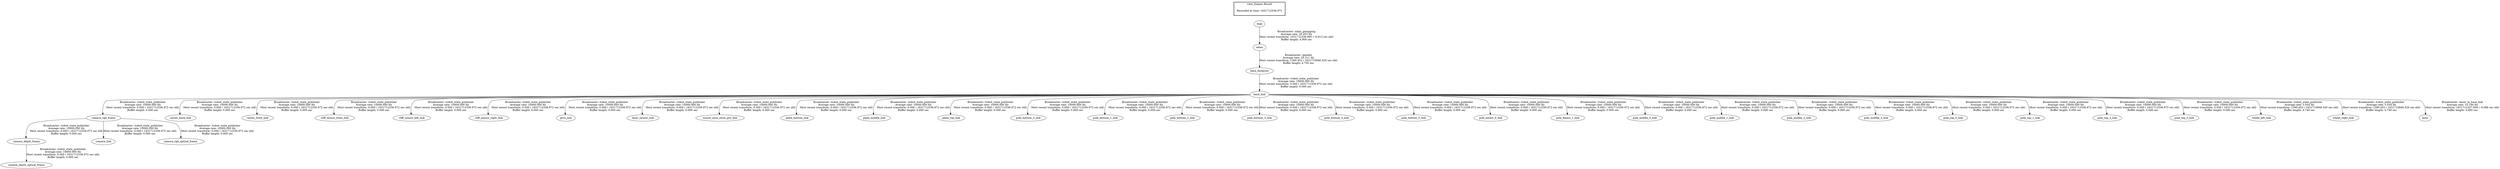 digraph G {
"base_footprint" -> "base_link"[label="Broadcaster: /robot_state_publisher\nAverage rate: 10000.000 Hz\nMost recent transform: 0.000 ( 1631712336.972 sec old)\nBuffer length: 0.000 sec\n"];
"odom" -> "base_footprint"[label="Broadcaster: /gazebo\nAverage rate: 20.211 Hz\nMost recent transform: 1390.452 ( 1631710946.520 sec old)\nBuffer length: 4.750 sec\n"];
"camera_rgb_frame" -> "camera_depth_frame"[label="Broadcaster: /robot_state_publisher\nAverage rate: 10000.000 Hz\nMost recent transform: 0.000 ( 1631712336.972 sec old)\nBuffer length: 0.000 sec\n"];
"base_link" -> "camera_rgb_frame"[label="Broadcaster: /robot_state_publisher\nAverage rate: 10000.000 Hz\nMost recent transform: 0.000 ( 1631712336.972 sec old)\nBuffer length: 0.000 sec\n"];
"camera_depth_frame" -> "camera_depth_optical_frame"[label="Broadcaster: /robot_state_publisher\nAverage rate: 10000.000 Hz\nMost recent transform: 0.000 ( 1631712336.972 sec old)\nBuffer length: 0.000 sec\n"];
"camera_rgb_frame" -> "camera_link"[label="Broadcaster: /robot_state_publisher\nAverage rate: 10000.000 Hz\nMost recent transform: 0.000 ( 1631712336.972 sec old)\nBuffer length: 0.000 sec\n"];
"camera_rgb_frame" -> "camera_rgb_optical_frame"[label="Broadcaster: /robot_state_publisher\nAverage rate: 10000.000 Hz\nMost recent transform: 0.000 ( 1631712336.972 sec old)\nBuffer length: 0.000 sec\n"];
"base_link" -> "caster_back_link"[label="Broadcaster: /robot_state_publisher\nAverage rate: 10000.000 Hz\nMost recent transform: 0.000 ( 1631712336.972 sec old)\nBuffer length: 0.000 sec\n"];
"base_link" -> "caster_front_link"[label="Broadcaster: /robot_state_publisher\nAverage rate: 10000.000 Hz\nMost recent transform: 0.000 ( 1631712336.972 sec old)\nBuffer length: 0.000 sec\n"];
"base_link" -> "cliff_sensor_front_link"[label="Broadcaster: /robot_state_publisher\nAverage rate: 10000.000 Hz\nMost recent transform: 0.000 ( 1631712336.972 sec old)\nBuffer length: 0.000 sec\n"];
"base_link" -> "cliff_sensor_left_link"[label="Broadcaster: /robot_state_publisher\nAverage rate: 10000.000 Hz\nMost recent transform: 0.000 ( 1631712336.972 sec old)\nBuffer length: 0.000 sec\n"];
"base_link" -> "cliff_sensor_right_link"[label="Broadcaster: /robot_state_publisher\nAverage rate: 10000.000 Hz\nMost recent transform: 0.000 ( 1631712336.972 sec old)\nBuffer length: 0.000 sec\n"];
"base_link" -> "gyro_link"[label="Broadcaster: /robot_state_publisher\nAverage rate: 10000.000 Hz\nMost recent transform: 0.000 ( 1631712336.972 sec old)\nBuffer length: 0.000 sec\n"];
"base_link" -> "laser_sensor_link"[label="Broadcaster: /robot_state_publisher\nAverage rate: 10000.000 Hz\nMost recent transform: 0.000 ( 1631712336.972 sec old)\nBuffer length: 0.000 sec\n"];
"base_link" -> "mount_asus_xtion_pro_link"[label="Broadcaster: /robot_state_publisher\nAverage rate: 10000.000 Hz\nMost recent transform: 0.000 ( 1631712336.972 sec old)\nBuffer length: 0.000 sec\n"];
"base_link" -> "plate_bottom_link"[label="Broadcaster: /robot_state_publisher\nAverage rate: 10000.000 Hz\nMost recent transform: 0.000 ( 1631712336.972 sec old)\nBuffer length: 0.000 sec\n"];
"base_link" -> "plate_middle_link"[label="Broadcaster: /robot_state_publisher\nAverage rate: 10000.000 Hz\nMost recent transform: 0.000 ( 1631712336.972 sec old)\nBuffer length: 0.000 sec\n"];
"base_link" -> "plate_top_link"[label="Broadcaster: /robot_state_publisher\nAverage rate: 10000.000 Hz\nMost recent transform: 0.000 ( 1631712336.972 sec old)\nBuffer length: 0.000 sec\n"];
"base_link" -> "pole_bottom_0_link"[label="Broadcaster: /robot_state_publisher\nAverage rate: 10000.000 Hz\nMost recent transform: 0.000 ( 1631712336.972 sec old)\nBuffer length: 0.000 sec\n"];
"base_link" -> "pole_bottom_1_link"[label="Broadcaster: /robot_state_publisher\nAverage rate: 10000.000 Hz\nMost recent transform: 0.000 ( 1631712336.972 sec old)\nBuffer length: 0.000 sec\n"];
"base_link" -> "pole_bottom_2_link"[label="Broadcaster: /robot_state_publisher\nAverage rate: 10000.000 Hz\nMost recent transform: 0.000 ( 1631712336.972 sec old)\nBuffer length: 0.000 sec\n"];
"base_link" -> "pole_bottom_3_link"[label="Broadcaster: /robot_state_publisher\nAverage rate: 10000.000 Hz\nMost recent transform: 0.000 ( 1631712336.972 sec old)\nBuffer length: 0.000 sec\n"];
"base_link" -> "pole_bottom_4_link"[label="Broadcaster: /robot_state_publisher\nAverage rate: 10000.000 Hz\nMost recent transform: 0.000 ( 1631712336.972 sec old)\nBuffer length: 0.000 sec\n"];
"base_link" -> "pole_bottom_5_link"[label="Broadcaster: /robot_state_publisher\nAverage rate: 10000.000 Hz\nMost recent transform: 0.000 ( 1631712336.972 sec old)\nBuffer length: 0.000 sec\n"];
"base_link" -> "pole_kinect_0_link"[label="Broadcaster: /robot_state_publisher\nAverage rate: 10000.000 Hz\nMost recent transform: 0.000 ( 1631712336.972 sec old)\nBuffer length: 0.000 sec\n"];
"base_link" -> "pole_kinect_1_link"[label="Broadcaster: /robot_state_publisher\nAverage rate: 10000.000 Hz\nMost recent transform: 0.000 ( 1631712336.972 sec old)\nBuffer length: 0.000 sec\n"];
"base_link" -> "pole_middle_0_link"[label="Broadcaster: /robot_state_publisher\nAverage rate: 10000.000 Hz\nMost recent transform: 0.000 ( 1631712336.972 sec old)\nBuffer length: 0.000 sec\n"];
"base_link" -> "pole_middle_1_link"[label="Broadcaster: /robot_state_publisher\nAverage rate: 10000.000 Hz\nMost recent transform: 0.000 ( 1631712336.972 sec old)\nBuffer length: 0.000 sec\n"];
"base_link" -> "pole_middle_2_link"[label="Broadcaster: /robot_state_publisher\nAverage rate: 10000.000 Hz\nMost recent transform: 0.000 ( 1631712336.972 sec old)\nBuffer length: 0.000 sec\n"];
"base_link" -> "pole_middle_3_link"[label="Broadcaster: /robot_state_publisher\nAverage rate: 10000.000 Hz\nMost recent transform: 0.000 ( 1631712336.972 sec old)\nBuffer length: 0.000 sec\n"];
"base_link" -> "pole_top_0_link"[label="Broadcaster: /robot_state_publisher\nAverage rate: 10000.000 Hz\nMost recent transform: 0.000 ( 1631712336.972 sec old)\nBuffer length: 0.000 sec\n"];
"base_link" -> "pole_top_1_link"[label="Broadcaster: /robot_state_publisher\nAverage rate: 10000.000 Hz\nMost recent transform: 0.000 ( 1631712336.972 sec old)\nBuffer length: 0.000 sec\n"];
"base_link" -> "pole_top_2_link"[label="Broadcaster: /robot_state_publisher\nAverage rate: 10000.000 Hz\nMost recent transform: 0.000 ( 1631712336.972 sec old)\nBuffer length: 0.000 sec\n"];
"base_link" -> "pole_top_3_link"[label="Broadcaster: /robot_state_publisher\nAverage rate: 10000.000 Hz\nMost recent transform: 0.000 ( 1631712336.972 sec old)\nBuffer length: 0.000 sec\n"];
"map" -> "odom"[label="Broadcaster: /slam_gmapping\nAverage rate: 20.203 Hz\nMost recent transform: 1631712336.985 ( -0.013 sec old)\nBuffer length: 4.900 sec\n"];
"base_link" -> "wheel_left_link"[label="Broadcaster: /robot_state_publisher\nAverage rate: 5.054 Hz\nMost recent transform: 1390.452 ( 1631710946.520 sec old)\nBuffer length: 4.749 sec\n"];
"base_link" -> "wheel_right_link"[label="Broadcaster: /robot_state_publisher\nAverage rate: 5.054 Hz\nMost recent transform: 1390.452 ( 1631710946.520 sec old)\nBuffer length: 4.749 sec\n"];
"base_link" -> "laser"[label="Broadcaster: /laser_in_base_link\nAverage rate: 10.194 Hz\nMost recent transform: 1631712337.059 ( -0.086 sec old)\nBuffer length: 4.905 sec\n"];
edge [style=invis];
 subgraph cluster_legend { style=bold; color=black; label ="view_frames Result";
"Recorded at time: 1631712336.972"[ shape=plaintext ] ;
 }->"map";
}